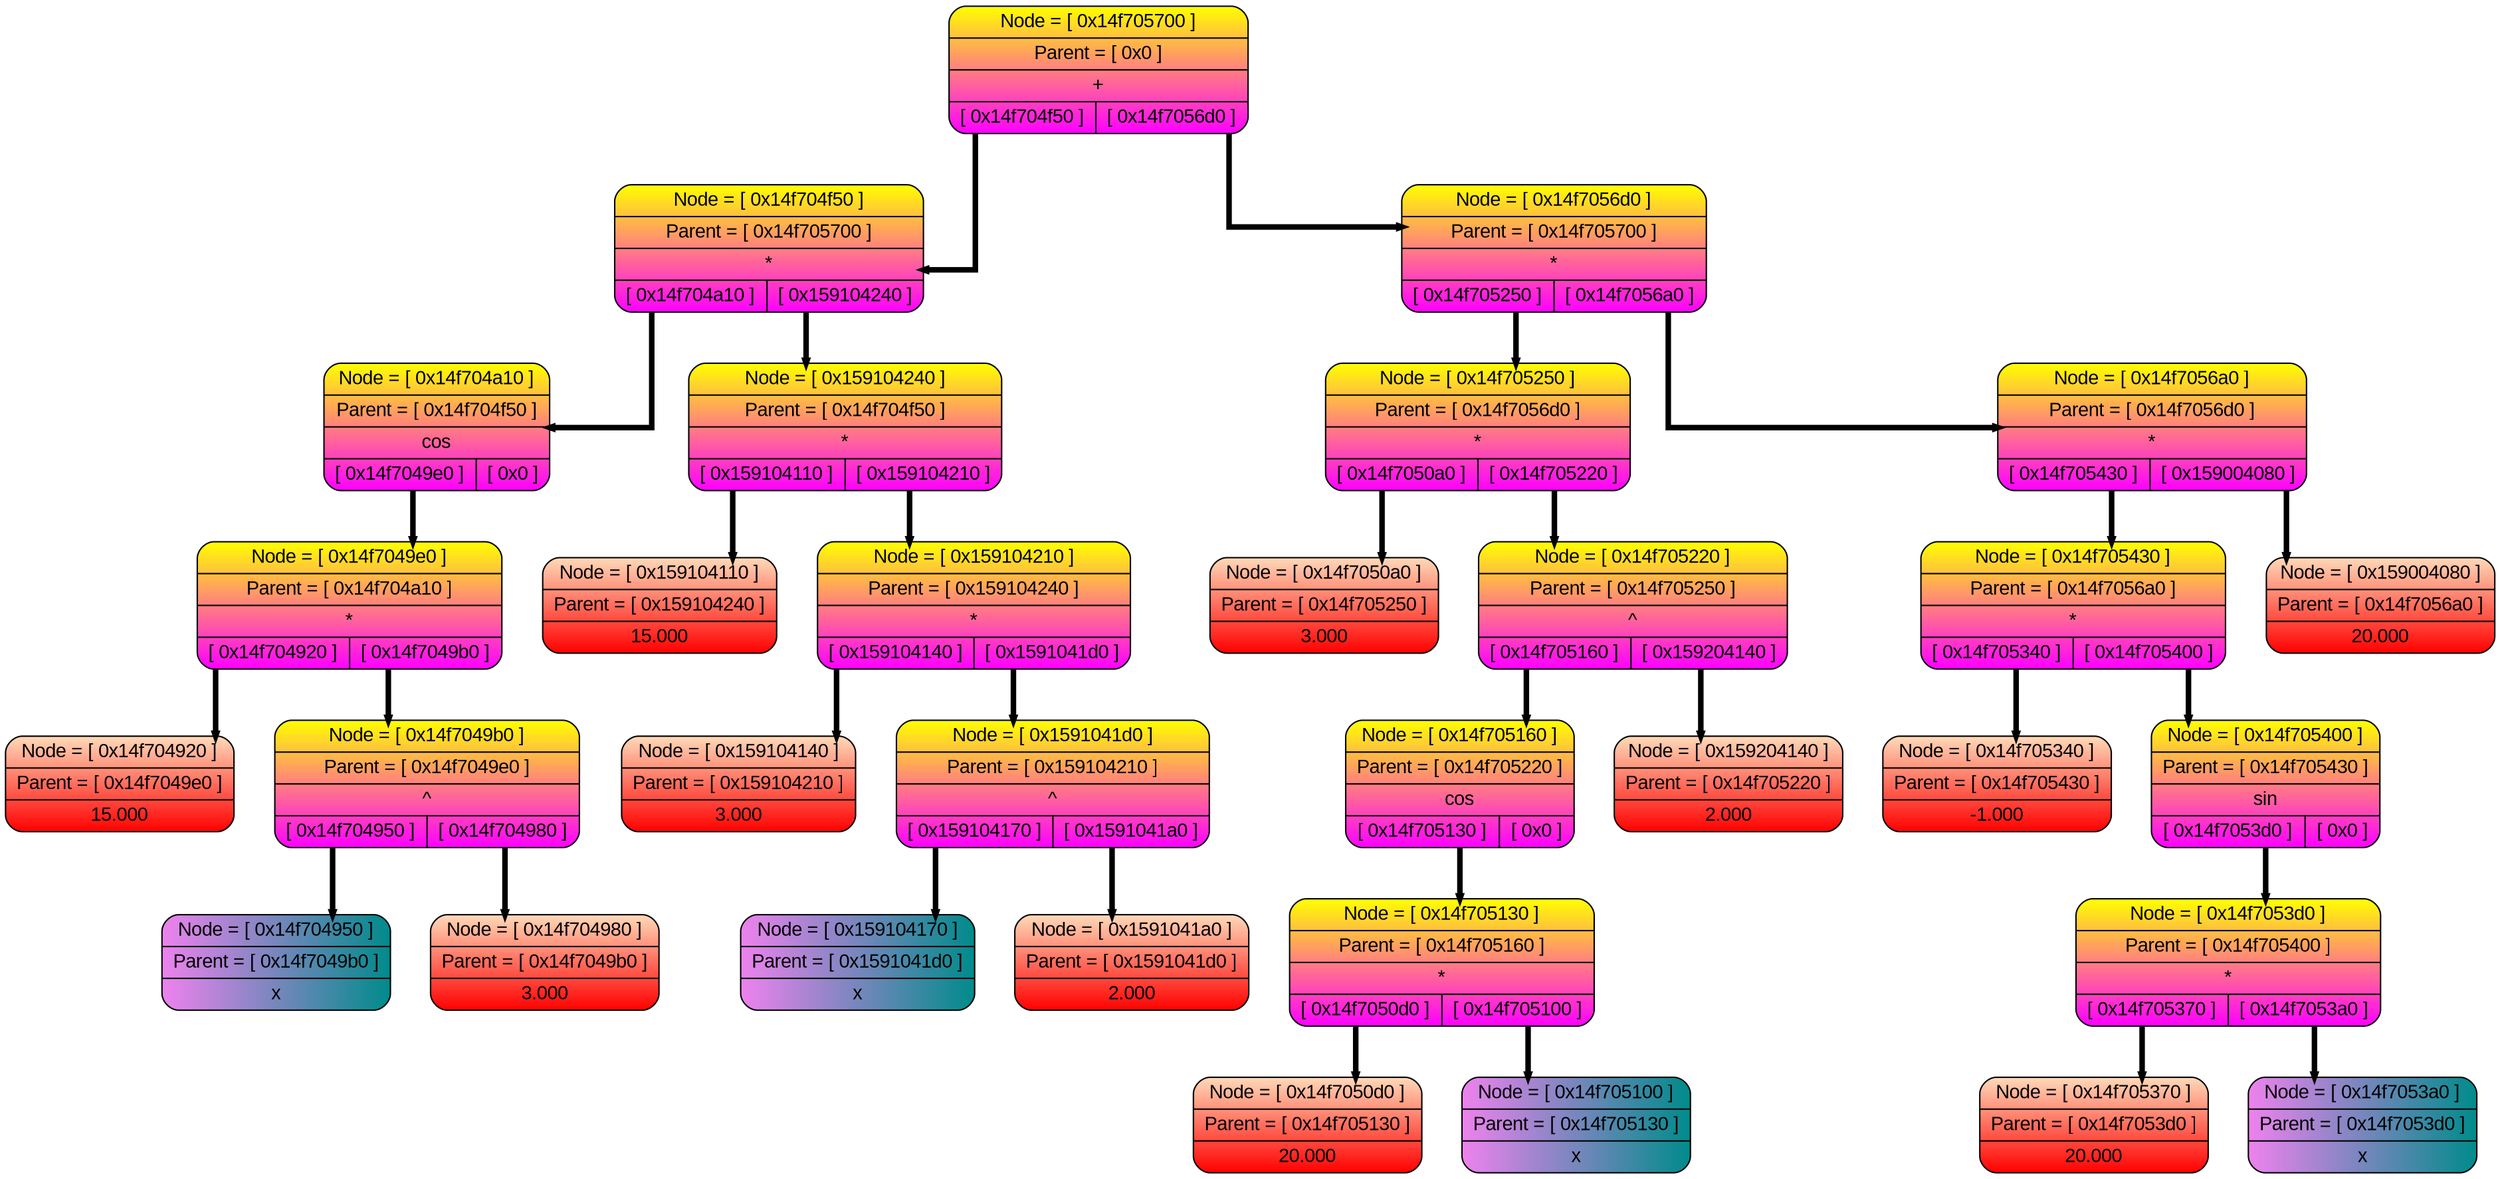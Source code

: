digraph tree{
splines=ortho;
rankdir=HR;
nodesep=0.4;
node [shape=record, fontname="Arial"];
edge [style=bold, color="black", weight=10, penwidth=4, arrowsize=0.2];
P0x14f705700 [style = "filled, rounded", fillcolor="yellow:magenta" gradientangle=270,label=" {Node = [ 0x14f705700 ] | Parent = [ 0x0 ] | + | { <l> [ 0x14f704f50 ] | <r> [ 0x14f7056d0 ]}}" ];
P0x14f704f50 [style = "filled, rounded", fillcolor="yellow:magenta" gradientangle=270,label=" {Node = [ 0x14f704f50 ] | Parent = [ 0x14f705700 ] | * | { <l> [ 0x14f704a10 ] | <r> [ 0x159104240 ]}}" ];
P0x14f704a10 [style = "filled, rounded", fillcolor="yellow:magenta" gradientangle=270,label=" {Node = [ 0x14f704a10 ] | Parent = [ 0x14f704f50 ] | cos | { <l> [ 0x14f7049e0 ] | <r> [ 0x0 ]}}" ];
P0x14f7049e0 [style = "filled, rounded", fillcolor="yellow:magenta" gradientangle=270,label=" {Node = [ 0x14f7049e0 ] | Parent = [ 0x14f704a10 ] | * | { <l> [ 0x14f704920 ] | <r> [ 0x14f7049b0 ]}}" ];
P0x14f704920 [style = "filled, rounded", fillcolor="peachpuff:red" gradientangle=270,label=" {Node = [ 0x14f704920 ] | Parent = [ 0x14f7049e0 ] | 15.000 }" ];
P0x14f7049b0 [style = "filled, rounded", fillcolor="yellow:magenta" gradientangle=270,label=" {Node = [ 0x14f7049b0 ] | Parent = [ 0x14f7049e0 ] | ^ | { <l> [ 0x14f704950 ] | <r> [ 0x14f704980 ]}}" ];
P0x14f704950 [style = "filled, rounded", fillcolor="violet:darkcyan"label=" {Node = [ 0x14f704950 ] | Parent = [ 0x14f7049b0 ] | x }" ];
P0x14f704980 [style = "filled, rounded", fillcolor="peachpuff:red" gradientangle=270,label=" {Node = [ 0x14f704980 ] | Parent = [ 0x14f7049b0 ] | 3.000 }" ];
P0x14f7049b0:<l> -> P0x14f704950
P0x14f7049b0:<r> -> P0x14f704980
P0x14f7049e0:<l> -> P0x14f704920
P0x14f7049e0:<r> -> P0x14f7049b0
P0x14f704a10:<l> -> P0x14f7049e0
P0x159104240 [style = "filled, rounded", fillcolor="yellow:magenta" gradientangle=270,label=" {Node = [ 0x159104240 ] | Parent = [ 0x14f704f50 ] | * | { <l> [ 0x159104110 ] | <r> [ 0x159104210 ]}}" ];
P0x159104110 [style = "filled, rounded", fillcolor="peachpuff:red" gradientangle=270,label=" {Node = [ 0x159104110 ] | Parent = [ 0x159104240 ] | 15.000 }" ];
P0x159104210 [style = "filled, rounded", fillcolor="yellow:magenta" gradientangle=270,label=" {Node = [ 0x159104210 ] | Parent = [ 0x159104240 ] | * | { <l> [ 0x159104140 ] | <r> [ 0x1591041d0 ]}}" ];
P0x159104140 [style = "filled, rounded", fillcolor="peachpuff:red" gradientangle=270,label=" {Node = [ 0x159104140 ] | Parent = [ 0x159104210 ] | 3.000 }" ];
P0x1591041d0 [style = "filled, rounded", fillcolor="yellow:magenta" gradientangle=270,label=" {Node = [ 0x1591041d0 ] | Parent = [ 0x159104210 ] | ^ | { <l> [ 0x159104170 ] | <r> [ 0x1591041a0 ]}}" ];
P0x159104170 [style = "filled, rounded", fillcolor="violet:darkcyan"label=" {Node = [ 0x159104170 ] | Parent = [ 0x1591041d0 ] | x }" ];
P0x1591041a0 [style = "filled, rounded", fillcolor="peachpuff:red" gradientangle=270,label=" {Node = [ 0x1591041a0 ] | Parent = [ 0x1591041d0 ] | 2.000 }" ];
P0x1591041d0:<l> -> P0x159104170
P0x1591041d0:<r> -> P0x1591041a0
P0x159104210:<l> -> P0x159104140
P0x159104210:<r> -> P0x1591041d0
P0x159104240:<l> -> P0x159104110
P0x159104240:<r> -> P0x159104210
P0x14f704f50:<l> -> P0x14f704a10
P0x14f704f50:<r> -> P0x159104240
P0x14f7056d0 [style = "filled, rounded", fillcolor="yellow:magenta" gradientangle=270,label=" {Node = [ 0x14f7056d0 ] | Parent = [ 0x14f705700 ] | * | { <l> [ 0x14f705250 ] | <r> [ 0x14f7056a0 ]}}" ];
P0x14f705250 [style = "filled, rounded", fillcolor="yellow:magenta" gradientangle=270,label=" {Node = [ 0x14f705250 ] | Parent = [ 0x14f7056d0 ] | * | { <l> [ 0x14f7050a0 ] | <r> [ 0x14f705220 ]}}" ];
P0x14f7050a0 [style = "filled, rounded", fillcolor="peachpuff:red" gradientangle=270,label=" {Node = [ 0x14f7050a0 ] | Parent = [ 0x14f705250 ] | 3.000 }" ];
P0x14f705220 [style = "filled, rounded", fillcolor="yellow:magenta" gradientangle=270,label=" {Node = [ 0x14f705220 ] | Parent = [ 0x14f705250 ] | ^ | { <l> [ 0x14f705160 ] | <r> [ 0x159204140 ]}}" ];
P0x14f705160 [style = "filled, rounded", fillcolor="yellow:magenta" gradientangle=270,label=" {Node = [ 0x14f705160 ] | Parent = [ 0x14f705220 ] | cos | { <l> [ 0x14f705130 ] | <r> [ 0x0 ]}}" ];
P0x14f705130 [style = "filled, rounded", fillcolor="yellow:magenta" gradientangle=270,label=" {Node = [ 0x14f705130 ] | Parent = [ 0x14f705160 ] | * | { <l> [ 0x14f7050d0 ] | <r> [ 0x14f705100 ]}}" ];
P0x14f7050d0 [style = "filled, rounded", fillcolor="peachpuff:red" gradientangle=270,label=" {Node = [ 0x14f7050d0 ] | Parent = [ 0x14f705130 ] | 20.000 }" ];
P0x14f705100 [style = "filled, rounded", fillcolor="violet:darkcyan"label=" {Node = [ 0x14f705100 ] | Parent = [ 0x14f705130 ] | x }" ];
P0x14f705130:<l> -> P0x14f7050d0
P0x14f705130:<r> -> P0x14f705100
P0x14f705160:<l> -> P0x14f705130
P0x159204140 [style = "filled, rounded", fillcolor="peachpuff:red" gradientangle=270,label=" {Node = [ 0x159204140 ] | Parent = [ 0x14f705220 ] | 2.000 }" ];
P0x14f705220:<l> -> P0x14f705160
P0x14f705220:<r> -> P0x159204140
P0x14f705250:<l> -> P0x14f7050a0
P0x14f705250:<r> -> P0x14f705220
P0x14f7056a0 [style = "filled, rounded", fillcolor="yellow:magenta" gradientangle=270,label=" {Node = [ 0x14f7056a0 ] | Parent = [ 0x14f7056d0 ] | * | { <l> [ 0x14f705430 ] | <r> [ 0x159004080 ]}}" ];
P0x14f705430 [style = "filled, rounded", fillcolor="yellow:magenta" gradientangle=270,label=" {Node = [ 0x14f705430 ] | Parent = [ 0x14f7056a0 ] | * | { <l> [ 0x14f705340 ] | <r> [ 0x14f705400 ]}}" ];
P0x14f705340 [style = "filled, rounded", fillcolor="peachpuff:red" gradientangle=270,label=" {Node = [ 0x14f705340 ] | Parent = [ 0x14f705430 ] | -1.000 }" ];
P0x14f705400 [style = "filled, rounded", fillcolor="yellow:magenta" gradientangle=270,label=" {Node = [ 0x14f705400 ] | Parent = [ 0x14f705430 ] | sin | { <l> [ 0x14f7053d0 ] | <r> [ 0x0 ]}}" ];
P0x14f7053d0 [style = "filled, rounded", fillcolor="yellow:magenta" gradientangle=270,label=" {Node = [ 0x14f7053d0 ] | Parent = [ 0x14f705400 ] | * | { <l> [ 0x14f705370 ] | <r> [ 0x14f7053a0 ]}}" ];
P0x14f705370 [style = "filled, rounded", fillcolor="peachpuff:red" gradientangle=270,label=" {Node = [ 0x14f705370 ] | Parent = [ 0x14f7053d0 ] | 20.000 }" ];
P0x14f7053a0 [style = "filled, rounded", fillcolor="violet:darkcyan"label=" {Node = [ 0x14f7053a0 ] | Parent = [ 0x14f7053d0 ] | x }" ];
P0x14f7053d0:<l> -> P0x14f705370
P0x14f7053d0:<r> -> P0x14f7053a0
P0x14f705400:<l> -> P0x14f7053d0
P0x14f705430:<l> -> P0x14f705340
P0x14f705430:<r> -> P0x14f705400
P0x159004080 [style = "filled, rounded", fillcolor="peachpuff:red" gradientangle=270,label=" {Node = [ 0x159004080 ] | Parent = [ 0x14f7056a0 ] | 20.000 }" ];
P0x14f7056a0:<l> -> P0x14f705430
P0x14f7056a0:<r> -> P0x159004080
P0x14f7056d0:<l> -> P0x14f705250
P0x14f7056d0:<r> -> P0x14f7056a0
P0x14f705700:<l> -> P0x14f704f50
P0x14f705700:<r> -> P0x14f7056d0
}
